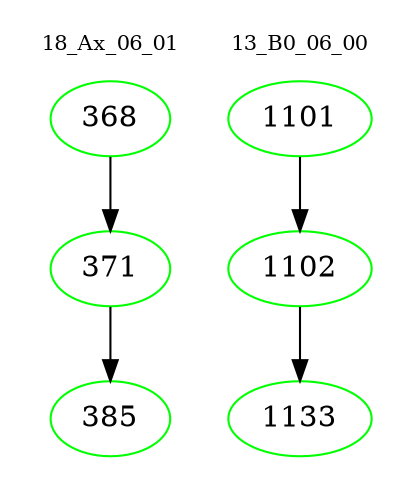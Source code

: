 digraph{
subgraph cluster_0 {
color = white
label = "18_Ax_06_01";
fontsize=10;
T0_368 [label="368", color="green"]
T0_368 -> T0_371 [color="black"]
T0_371 [label="371", color="green"]
T0_371 -> T0_385 [color="black"]
T0_385 [label="385", color="green"]
}
subgraph cluster_1 {
color = white
label = "13_B0_06_00";
fontsize=10;
T1_1101 [label="1101", color="green"]
T1_1101 -> T1_1102 [color="black"]
T1_1102 [label="1102", color="green"]
T1_1102 -> T1_1133 [color="black"]
T1_1133 [label="1133", color="green"]
}
}
